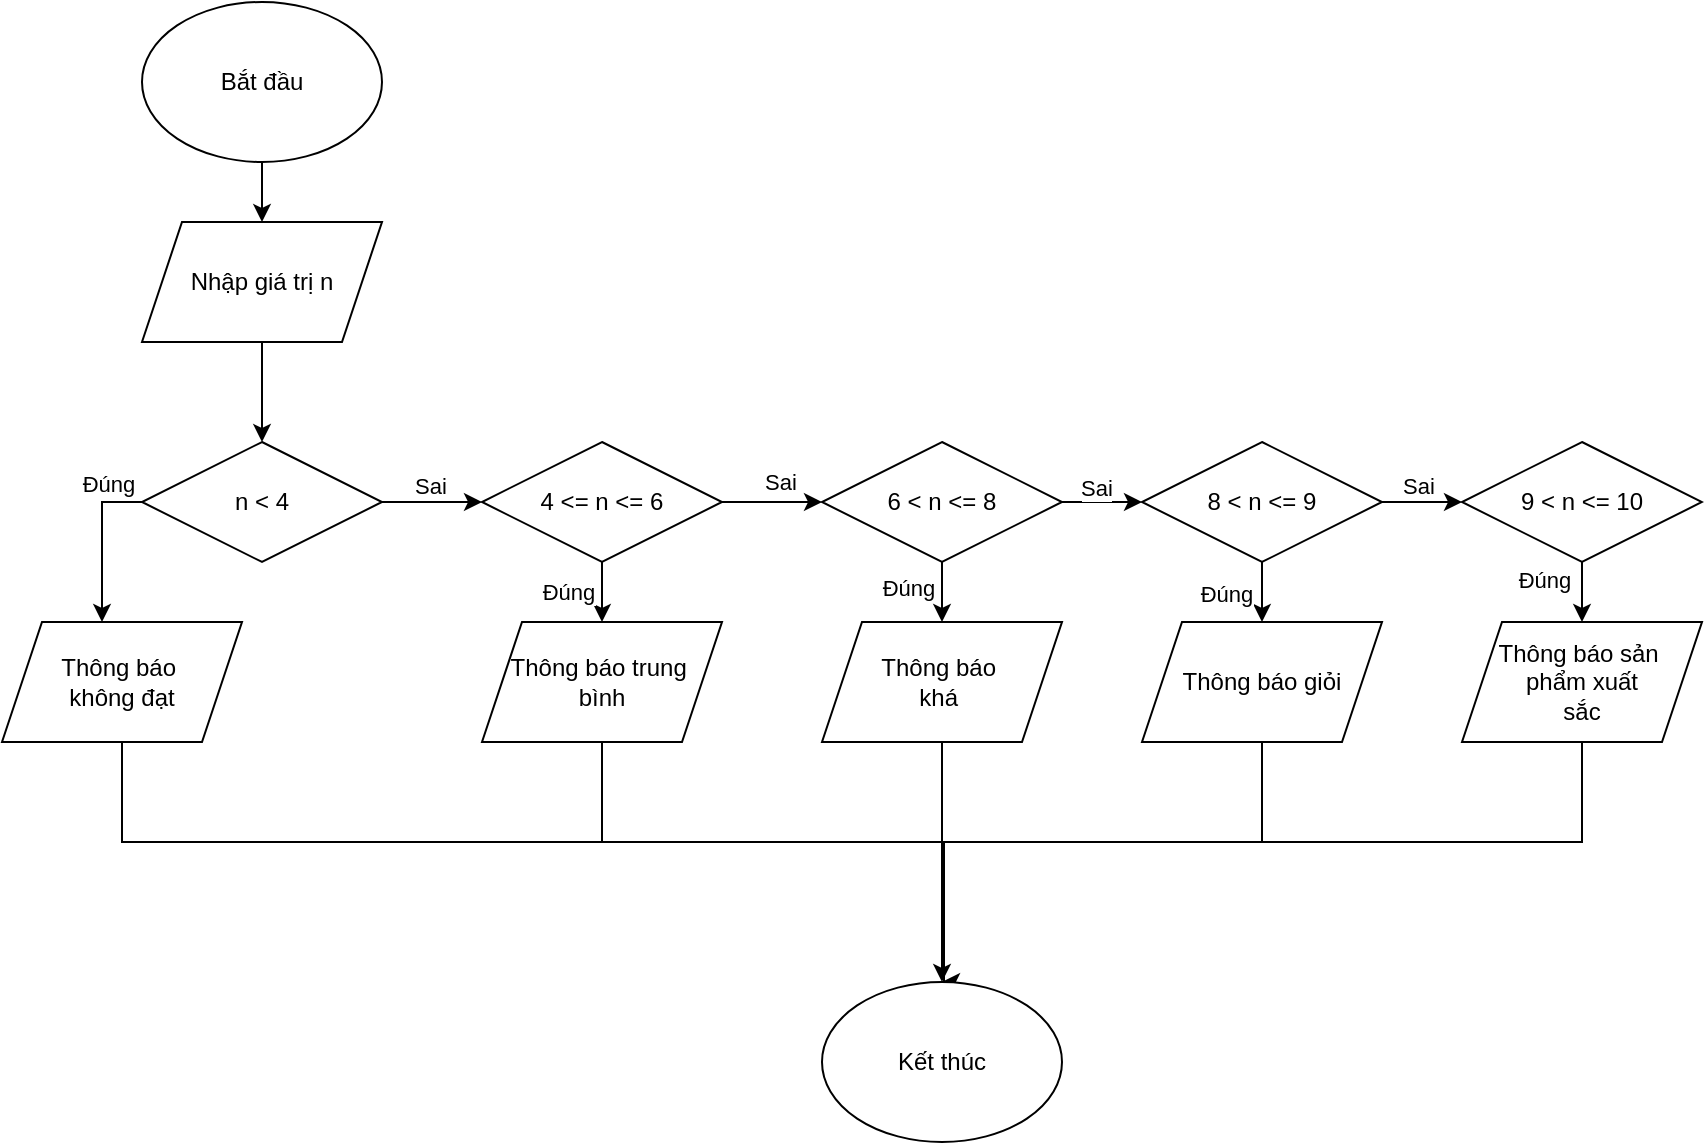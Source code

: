 <mxfile version="24.8.6">
  <diagram name="Page-1" id="OahhyxFnzFiYd8Oz7FEG">
    <mxGraphModel dx="1050" dy="522" grid="1" gridSize="10" guides="1" tooltips="1" connect="1" arrows="1" fold="1" page="1" pageScale="1" pageWidth="850" pageHeight="1100" math="0" shadow="0">
      <root>
        <mxCell id="0" />
        <mxCell id="1" parent="0" />
        <mxCell id="ezoPaS0_Fjhlrc3SgaGH-3" value="" style="edgeStyle=orthogonalEdgeStyle;rounded=0;orthogonalLoop=1;jettySize=auto;html=1;" edge="1" parent="1" source="ezoPaS0_Fjhlrc3SgaGH-1" target="ezoPaS0_Fjhlrc3SgaGH-2">
          <mxGeometry relative="1" as="geometry" />
        </mxCell>
        <mxCell id="ezoPaS0_Fjhlrc3SgaGH-1" value="&lt;font style=&quot;vertical-align: inherit;&quot;&gt;&lt;font style=&quot;vertical-align: inherit;&quot;&gt;Bắt đầu&lt;/font&gt;&lt;/font&gt;" style="ellipse;whiteSpace=wrap;html=1;" vertex="1" parent="1">
          <mxGeometry x="80" width="120" height="80" as="geometry" />
        </mxCell>
        <mxCell id="ezoPaS0_Fjhlrc3SgaGH-36" style="edgeStyle=orthogonalEdgeStyle;rounded=0;orthogonalLoop=1;jettySize=auto;html=1;entryX=0.5;entryY=0;entryDx=0;entryDy=0;" edge="1" parent="1" source="ezoPaS0_Fjhlrc3SgaGH-2" target="ezoPaS0_Fjhlrc3SgaGH-5">
          <mxGeometry relative="1" as="geometry" />
        </mxCell>
        <mxCell id="ezoPaS0_Fjhlrc3SgaGH-2" value="Nhập giá trị n" style="shape=parallelogram;perimeter=parallelogramPerimeter;whiteSpace=wrap;html=1;fixedSize=1;" vertex="1" parent="1">
          <mxGeometry x="80" y="110" width="120" height="60" as="geometry" />
        </mxCell>
        <mxCell id="ezoPaS0_Fjhlrc3SgaGH-7" value="" style="edgeStyle=orthogonalEdgeStyle;rounded=0;orthogonalLoop=1;jettySize=auto;html=1;" edge="1" parent="1" source="ezoPaS0_Fjhlrc3SgaGH-5" target="ezoPaS0_Fjhlrc3SgaGH-6">
          <mxGeometry relative="1" as="geometry">
            <Array as="points">
              <mxPoint x="60" y="250" />
            </Array>
          </mxGeometry>
        </mxCell>
        <mxCell id="ezoPaS0_Fjhlrc3SgaGH-8" value="Đúng" style="edgeLabel;html=1;align=center;verticalAlign=middle;resizable=0;points=[];" vertex="1" connectable="0" parent="ezoPaS0_Fjhlrc3SgaGH-7">
          <mxGeometry x="-0.57" y="-2" relative="1" as="geometry">
            <mxPoint y="-7" as="offset" />
          </mxGeometry>
        </mxCell>
        <mxCell id="ezoPaS0_Fjhlrc3SgaGH-10" value="" style="edgeStyle=orthogonalEdgeStyle;rounded=0;orthogonalLoop=1;jettySize=auto;html=1;" edge="1" parent="1" source="ezoPaS0_Fjhlrc3SgaGH-5" target="ezoPaS0_Fjhlrc3SgaGH-9">
          <mxGeometry relative="1" as="geometry" />
        </mxCell>
        <mxCell id="ezoPaS0_Fjhlrc3SgaGH-13" value="Sai" style="edgeLabel;html=1;align=center;verticalAlign=middle;resizable=0;points=[];" vertex="1" connectable="0" parent="ezoPaS0_Fjhlrc3SgaGH-10">
          <mxGeometry x="0.152" y="2" relative="1" as="geometry">
            <mxPoint x="-5" y="-6" as="offset" />
          </mxGeometry>
        </mxCell>
        <mxCell id="ezoPaS0_Fjhlrc3SgaGH-5" value="n &amp;lt; 4" style="rhombus;whiteSpace=wrap;html=1;" vertex="1" parent="1">
          <mxGeometry x="80" y="220" width="120" height="60" as="geometry" />
        </mxCell>
        <mxCell id="ezoPaS0_Fjhlrc3SgaGH-44" style="edgeStyle=orthogonalEdgeStyle;rounded=0;orthogonalLoop=1;jettySize=auto;html=1;endArrow=none;endFill=0;" edge="1" parent="1" source="ezoPaS0_Fjhlrc3SgaGH-6">
          <mxGeometry relative="1" as="geometry">
            <mxPoint x="460" y="420" as="targetPoint" />
            <Array as="points">
              <mxPoint x="70" y="420" />
              <mxPoint x="461" y="420" />
            </Array>
          </mxGeometry>
        </mxCell>
        <mxCell id="ezoPaS0_Fjhlrc3SgaGH-6" value="Thông báo&amp;nbsp;&lt;div&gt;không đạt&lt;/div&gt;" style="shape=parallelogram;perimeter=parallelogramPerimeter;whiteSpace=wrap;html=1;fixedSize=1;" vertex="1" parent="1">
          <mxGeometry x="10" y="310" width="120" height="60" as="geometry" />
        </mxCell>
        <mxCell id="ezoPaS0_Fjhlrc3SgaGH-14" style="edgeStyle=orthogonalEdgeStyle;rounded=0;orthogonalLoop=1;jettySize=auto;html=1;" edge="1" parent="1" source="ezoPaS0_Fjhlrc3SgaGH-9">
          <mxGeometry relative="1" as="geometry">
            <mxPoint x="310" y="310" as="targetPoint" />
          </mxGeometry>
        </mxCell>
        <mxCell id="ezoPaS0_Fjhlrc3SgaGH-15" value="Đúng" style="edgeLabel;html=1;align=center;verticalAlign=middle;resizable=0;points=[];" vertex="1" connectable="0" parent="ezoPaS0_Fjhlrc3SgaGH-14">
          <mxGeometry x="-0.227" relative="1" as="geometry">
            <mxPoint x="-17" y="3" as="offset" />
          </mxGeometry>
        </mxCell>
        <mxCell id="ezoPaS0_Fjhlrc3SgaGH-25" style="edgeStyle=orthogonalEdgeStyle;rounded=0;orthogonalLoop=1;jettySize=auto;html=1;entryX=0;entryY=0.5;entryDx=0;entryDy=0;" edge="1" parent="1" source="ezoPaS0_Fjhlrc3SgaGH-9" target="ezoPaS0_Fjhlrc3SgaGH-19">
          <mxGeometry relative="1" as="geometry" />
        </mxCell>
        <mxCell id="ezoPaS0_Fjhlrc3SgaGH-26" value="Sai" style="edgeLabel;html=1;align=center;verticalAlign=middle;resizable=0;points=[];" vertex="1" connectable="0" parent="ezoPaS0_Fjhlrc3SgaGH-25">
          <mxGeometry x="0.392" y="-1" relative="1" as="geometry">
            <mxPoint x="-6" y="-11" as="offset" />
          </mxGeometry>
        </mxCell>
        <mxCell id="ezoPaS0_Fjhlrc3SgaGH-9" value="4 &amp;lt;= n &amp;lt;= 6" style="rhombus;whiteSpace=wrap;html=1;" vertex="1" parent="1">
          <mxGeometry x="250" y="220" width="120" height="60" as="geometry" />
        </mxCell>
        <mxCell id="ezoPaS0_Fjhlrc3SgaGH-47" style="edgeStyle=orthogonalEdgeStyle;rounded=0;orthogonalLoop=1;jettySize=auto;html=1;endArrow=none;endFill=0;" edge="1" parent="1" source="ezoPaS0_Fjhlrc3SgaGH-16">
          <mxGeometry relative="1" as="geometry">
            <mxPoint x="480" y="420" as="targetPoint" />
            <Array as="points">
              <mxPoint x="310" y="420" />
              <mxPoint x="461" y="420" />
            </Array>
          </mxGeometry>
        </mxCell>
        <mxCell id="ezoPaS0_Fjhlrc3SgaGH-16" value="Thông báo trung&amp;nbsp;&lt;div&gt;bình&lt;/div&gt;" style="shape=parallelogram;perimeter=parallelogramPerimeter;whiteSpace=wrap;html=1;fixedSize=1;" vertex="1" parent="1">
          <mxGeometry x="250" y="310" width="120" height="60" as="geometry" />
        </mxCell>
        <mxCell id="ezoPaS0_Fjhlrc3SgaGH-28" value="" style="edgeStyle=orthogonalEdgeStyle;rounded=0;orthogonalLoop=1;jettySize=auto;html=1;" edge="1" parent="1" source="ezoPaS0_Fjhlrc3SgaGH-19" target="ezoPaS0_Fjhlrc3SgaGH-27">
          <mxGeometry relative="1" as="geometry" />
        </mxCell>
        <mxCell id="ezoPaS0_Fjhlrc3SgaGH-29" value="Đúng" style="edgeLabel;html=1;align=center;verticalAlign=middle;resizable=0;points=[];" vertex="1" connectable="0" parent="ezoPaS0_Fjhlrc3SgaGH-28">
          <mxGeometry x="0.312" y="-1" relative="1" as="geometry">
            <mxPoint x="-16" as="offset" />
          </mxGeometry>
        </mxCell>
        <mxCell id="ezoPaS0_Fjhlrc3SgaGH-30" style="edgeStyle=orthogonalEdgeStyle;rounded=0;orthogonalLoop=1;jettySize=auto;html=1;entryX=0;entryY=0.5;entryDx=0;entryDy=0;" edge="1" parent="1" source="ezoPaS0_Fjhlrc3SgaGH-19" target="ezoPaS0_Fjhlrc3SgaGH-20">
          <mxGeometry relative="1" as="geometry" />
        </mxCell>
        <mxCell id="ezoPaS0_Fjhlrc3SgaGH-31" value="Sai" style="edgeLabel;html=1;align=center;verticalAlign=middle;resizable=0;points=[];" vertex="1" connectable="0" parent="ezoPaS0_Fjhlrc3SgaGH-30">
          <mxGeometry x="0.01" relative="1" as="geometry">
            <mxPoint x="-3" y="-7" as="offset" />
          </mxGeometry>
        </mxCell>
        <mxCell id="ezoPaS0_Fjhlrc3SgaGH-19" value="6 &amp;lt; n &amp;lt;= 8" style="rhombus;whiteSpace=wrap;html=1;" vertex="1" parent="1">
          <mxGeometry x="420" y="220" width="120" height="60" as="geometry" />
        </mxCell>
        <mxCell id="ezoPaS0_Fjhlrc3SgaGH-32" style="edgeStyle=orthogonalEdgeStyle;rounded=0;orthogonalLoop=1;jettySize=auto;html=1;" edge="1" parent="1" source="ezoPaS0_Fjhlrc3SgaGH-20">
          <mxGeometry relative="1" as="geometry">
            <mxPoint x="640" y="310" as="targetPoint" />
          </mxGeometry>
        </mxCell>
        <mxCell id="ezoPaS0_Fjhlrc3SgaGH-35" value="Đúng" style="edgeLabel;html=1;align=center;verticalAlign=middle;resizable=0;points=[];" vertex="1" connectable="0" parent="ezoPaS0_Fjhlrc3SgaGH-32">
          <mxGeometry x="-0.096" y="-1" relative="1" as="geometry">
            <mxPoint x="-17" y="2" as="offset" />
          </mxGeometry>
        </mxCell>
        <mxCell id="ezoPaS0_Fjhlrc3SgaGH-39" value="" style="edgeStyle=orthogonalEdgeStyle;rounded=0;orthogonalLoop=1;jettySize=auto;html=1;" edge="1" parent="1" source="ezoPaS0_Fjhlrc3SgaGH-20" target="ezoPaS0_Fjhlrc3SgaGH-37">
          <mxGeometry relative="1" as="geometry" />
        </mxCell>
        <mxCell id="ezoPaS0_Fjhlrc3SgaGH-40" value="Sai" style="edgeLabel;html=1;align=center;verticalAlign=middle;resizable=0;points=[];" vertex="1" connectable="0" parent="ezoPaS0_Fjhlrc3SgaGH-39">
          <mxGeometry x="0.06" y="-5" relative="1" as="geometry">
            <mxPoint x="-3" y="-13" as="offset" />
          </mxGeometry>
        </mxCell>
        <mxCell id="ezoPaS0_Fjhlrc3SgaGH-20" value="8 &amp;lt; n &amp;lt;= 9" style="rhombus;whiteSpace=wrap;html=1;" vertex="1" parent="1">
          <mxGeometry x="580" y="220" width="120" height="60" as="geometry" />
        </mxCell>
        <mxCell id="ezoPaS0_Fjhlrc3SgaGH-49" style="edgeStyle=orthogonalEdgeStyle;rounded=0;orthogonalLoop=1;jettySize=auto;html=1;" edge="1" parent="1" source="ezoPaS0_Fjhlrc3SgaGH-27">
          <mxGeometry relative="1" as="geometry">
            <mxPoint x="480" y="490" as="targetPoint" />
          </mxGeometry>
        </mxCell>
        <mxCell id="ezoPaS0_Fjhlrc3SgaGH-27" value="Thông báo&amp;nbsp;&lt;div&gt;khá&amp;nbsp;&lt;/div&gt;" style="shape=parallelogram;perimeter=parallelogramPerimeter;whiteSpace=wrap;html=1;fixedSize=1;" vertex="1" parent="1">
          <mxGeometry x="420" y="310" width="120" height="60" as="geometry" />
        </mxCell>
        <mxCell id="ezoPaS0_Fjhlrc3SgaGH-50" style="edgeStyle=orthogonalEdgeStyle;rounded=0;orthogonalLoop=1;jettySize=auto;html=1;endArrow=none;endFill=0;" edge="1" parent="1" source="ezoPaS0_Fjhlrc3SgaGH-33">
          <mxGeometry relative="1" as="geometry">
            <mxPoint x="480" y="420" as="targetPoint" />
            <Array as="points">
              <mxPoint x="640" y="420" />
              <mxPoint x="481" y="420" />
            </Array>
          </mxGeometry>
        </mxCell>
        <mxCell id="ezoPaS0_Fjhlrc3SgaGH-33" value="Thông báo giỏi" style="shape=parallelogram;perimeter=parallelogramPerimeter;whiteSpace=wrap;html=1;fixedSize=1;" vertex="1" parent="1">
          <mxGeometry x="580" y="310" width="120" height="60" as="geometry" />
        </mxCell>
        <mxCell id="ezoPaS0_Fjhlrc3SgaGH-42" value="" style="edgeStyle=orthogonalEdgeStyle;rounded=0;orthogonalLoop=1;jettySize=auto;html=1;" edge="1" parent="1" source="ezoPaS0_Fjhlrc3SgaGH-37" target="ezoPaS0_Fjhlrc3SgaGH-41">
          <mxGeometry relative="1" as="geometry" />
        </mxCell>
        <mxCell id="ezoPaS0_Fjhlrc3SgaGH-43" value="Đúng" style="edgeLabel;html=1;align=center;verticalAlign=middle;resizable=0;points=[];" vertex="1" connectable="0" parent="ezoPaS0_Fjhlrc3SgaGH-42">
          <mxGeometry x="-0.648" relative="1" as="geometry">
            <mxPoint x="-19" as="offset" />
          </mxGeometry>
        </mxCell>
        <mxCell id="ezoPaS0_Fjhlrc3SgaGH-37" value="9 &amp;lt; n &amp;lt;= 10" style="rhombus;whiteSpace=wrap;html=1;" vertex="1" parent="1">
          <mxGeometry x="740" y="220" width="120" height="60" as="geometry" />
        </mxCell>
        <mxCell id="ezoPaS0_Fjhlrc3SgaGH-51" style="edgeStyle=orthogonalEdgeStyle;rounded=0;orthogonalLoop=1;jettySize=auto;html=1;" edge="1" parent="1" source="ezoPaS0_Fjhlrc3SgaGH-41">
          <mxGeometry relative="1" as="geometry">
            <mxPoint x="480" y="490" as="targetPoint" />
            <Array as="points">
              <mxPoint x="800" y="420" />
              <mxPoint x="481" y="420" />
            </Array>
          </mxGeometry>
        </mxCell>
        <mxCell id="ezoPaS0_Fjhlrc3SgaGH-41" value="Thông báo sản&amp;nbsp;&lt;div&gt;phẩm xuất&lt;/div&gt;&lt;div&gt;sắc&lt;/div&gt;" style="shape=parallelogram;perimeter=parallelogramPerimeter;whiteSpace=wrap;html=1;fixedSize=1;" vertex="1" parent="1">
          <mxGeometry x="740" y="310" width="120" height="60" as="geometry" />
        </mxCell>
        <mxCell id="ezoPaS0_Fjhlrc3SgaGH-52" value="Kết thúc" style="ellipse;whiteSpace=wrap;html=1;" vertex="1" parent="1">
          <mxGeometry x="420" y="490" width="120" height="80" as="geometry" />
        </mxCell>
      </root>
    </mxGraphModel>
  </diagram>
</mxfile>
